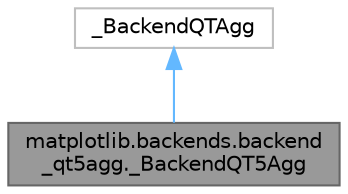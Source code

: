 digraph "matplotlib.backends.backend_qt5agg._BackendQT5Agg"
{
 // LATEX_PDF_SIZE
  bgcolor="transparent";
  edge [fontname=Helvetica,fontsize=10,labelfontname=Helvetica,labelfontsize=10];
  node [fontname=Helvetica,fontsize=10,shape=box,height=0.2,width=0.4];
  Node1 [id="Node000001",label="matplotlib.backends.backend\l_qt5agg._BackendQT5Agg",height=0.2,width=0.4,color="gray40", fillcolor="grey60", style="filled", fontcolor="black",tooltip=" "];
  Node2 -> Node1 [id="edge1_Node000001_Node000002",dir="back",color="steelblue1",style="solid",tooltip=" "];
  Node2 [id="Node000002",label="_BackendQTAgg",height=0.2,width=0.4,color="grey75", fillcolor="white", style="filled",URL="$dd/dc7/class__BackendQTAgg.html",tooltip=" "];
}
